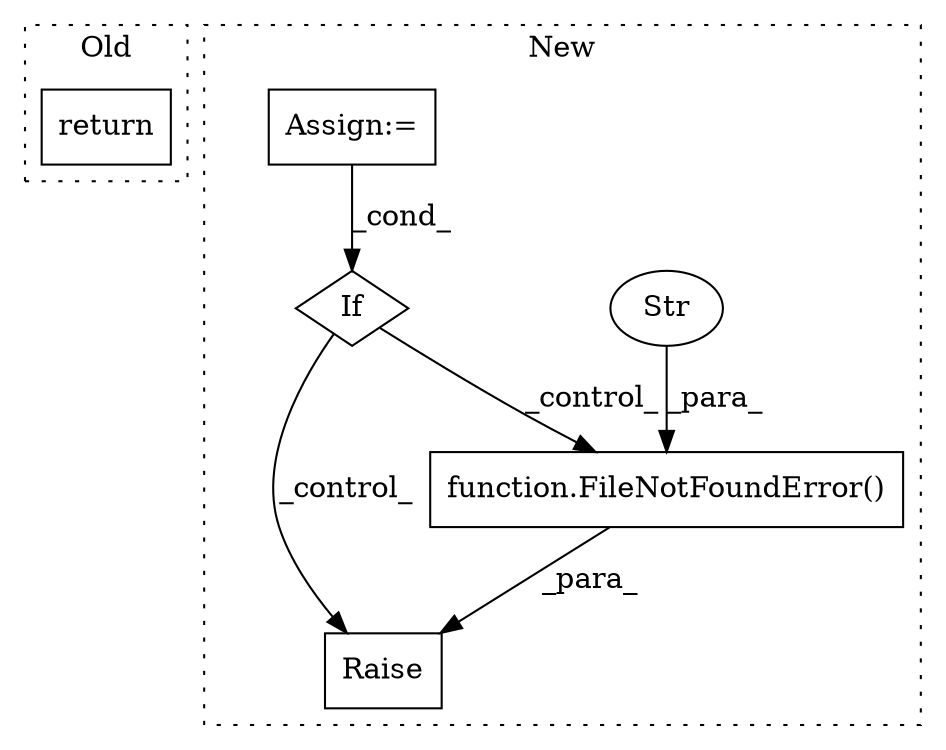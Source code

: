digraph G {
subgraph cluster0 {
1 [label="return" a="93" s="12722" l="7" shape="box"];
label = "Old";
style="dotted";
}
subgraph cluster1 {
2 [label="function.FileNotFoundError()" a="75" s="12212,12260" l="18,1" shape="box"];
3 [label="Raise" a="91" s="12206" l="6" shape="box"];
4 [label="Str" a="66" s="12230" l="30" shape="ellipse"];
5 [label="Assign:=" a="68" s="11770" l="3" shape="box"];
6 [label="If" a="96" s="12168" l="3" shape="diamond"];
label = "New";
style="dotted";
}
2 -> 3 [label="_para_"];
4 -> 2 [label="_para_"];
5 -> 6 [label="_cond_"];
6 -> 3 [label="_control_"];
6 -> 2 [label="_control_"];
}